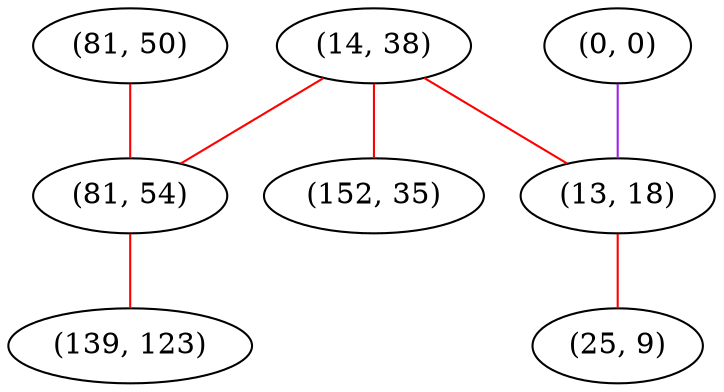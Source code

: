 graph "" {
"(81, 50)";
"(0, 0)";
"(14, 38)";
"(152, 35)";
"(81, 54)";
"(139, 123)";
"(13, 18)";
"(25, 9)";
"(81, 50)" -- "(81, 54)"  [color=red, key=0, weight=1];
"(0, 0)" -- "(13, 18)"  [color=purple, key=0, weight=4];
"(14, 38)" -- "(81, 54)"  [color=red, key=0, weight=1];
"(14, 38)" -- "(152, 35)"  [color=red, key=0, weight=1];
"(14, 38)" -- "(13, 18)"  [color=red, key=0, weight=1];
"(81, 54)" -- "(139, 123)"  [color=red, key=0, weight=1];
"(13, 18)" -- "(25, 9)"  [color=red, key=0, weight=1];
}

